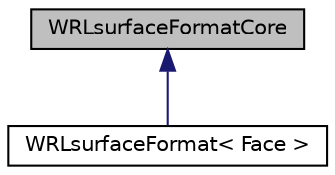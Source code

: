 digraph "WRLsurfaceFormatCore"
{
  bgcolor="transparent";
  edge [fontname="Helvetica",fontsize="10",labelfontname="Helvetica",labelfontsize="10"];
  node [fontname="Helvetica",fontsize="10",shape=record];
  Node1 [label="WRLsurfaceFormatCore",height=0.2,width=0.4,color="black", fillcolor="grey75", style="filled", fontcolor="black"];
  Node1 -> Node2 [dir="back",color="midnightblue",fontsize="10",style="solid",fontname="Helvetica"];
  Node2 [label="WRLsurfaceFormat\< Face \>",height=0.2,width=0.4,color="black",URL="$a02895.html",tooltip="Provide a means of writing VRML97 (wrl) format. "];
}
